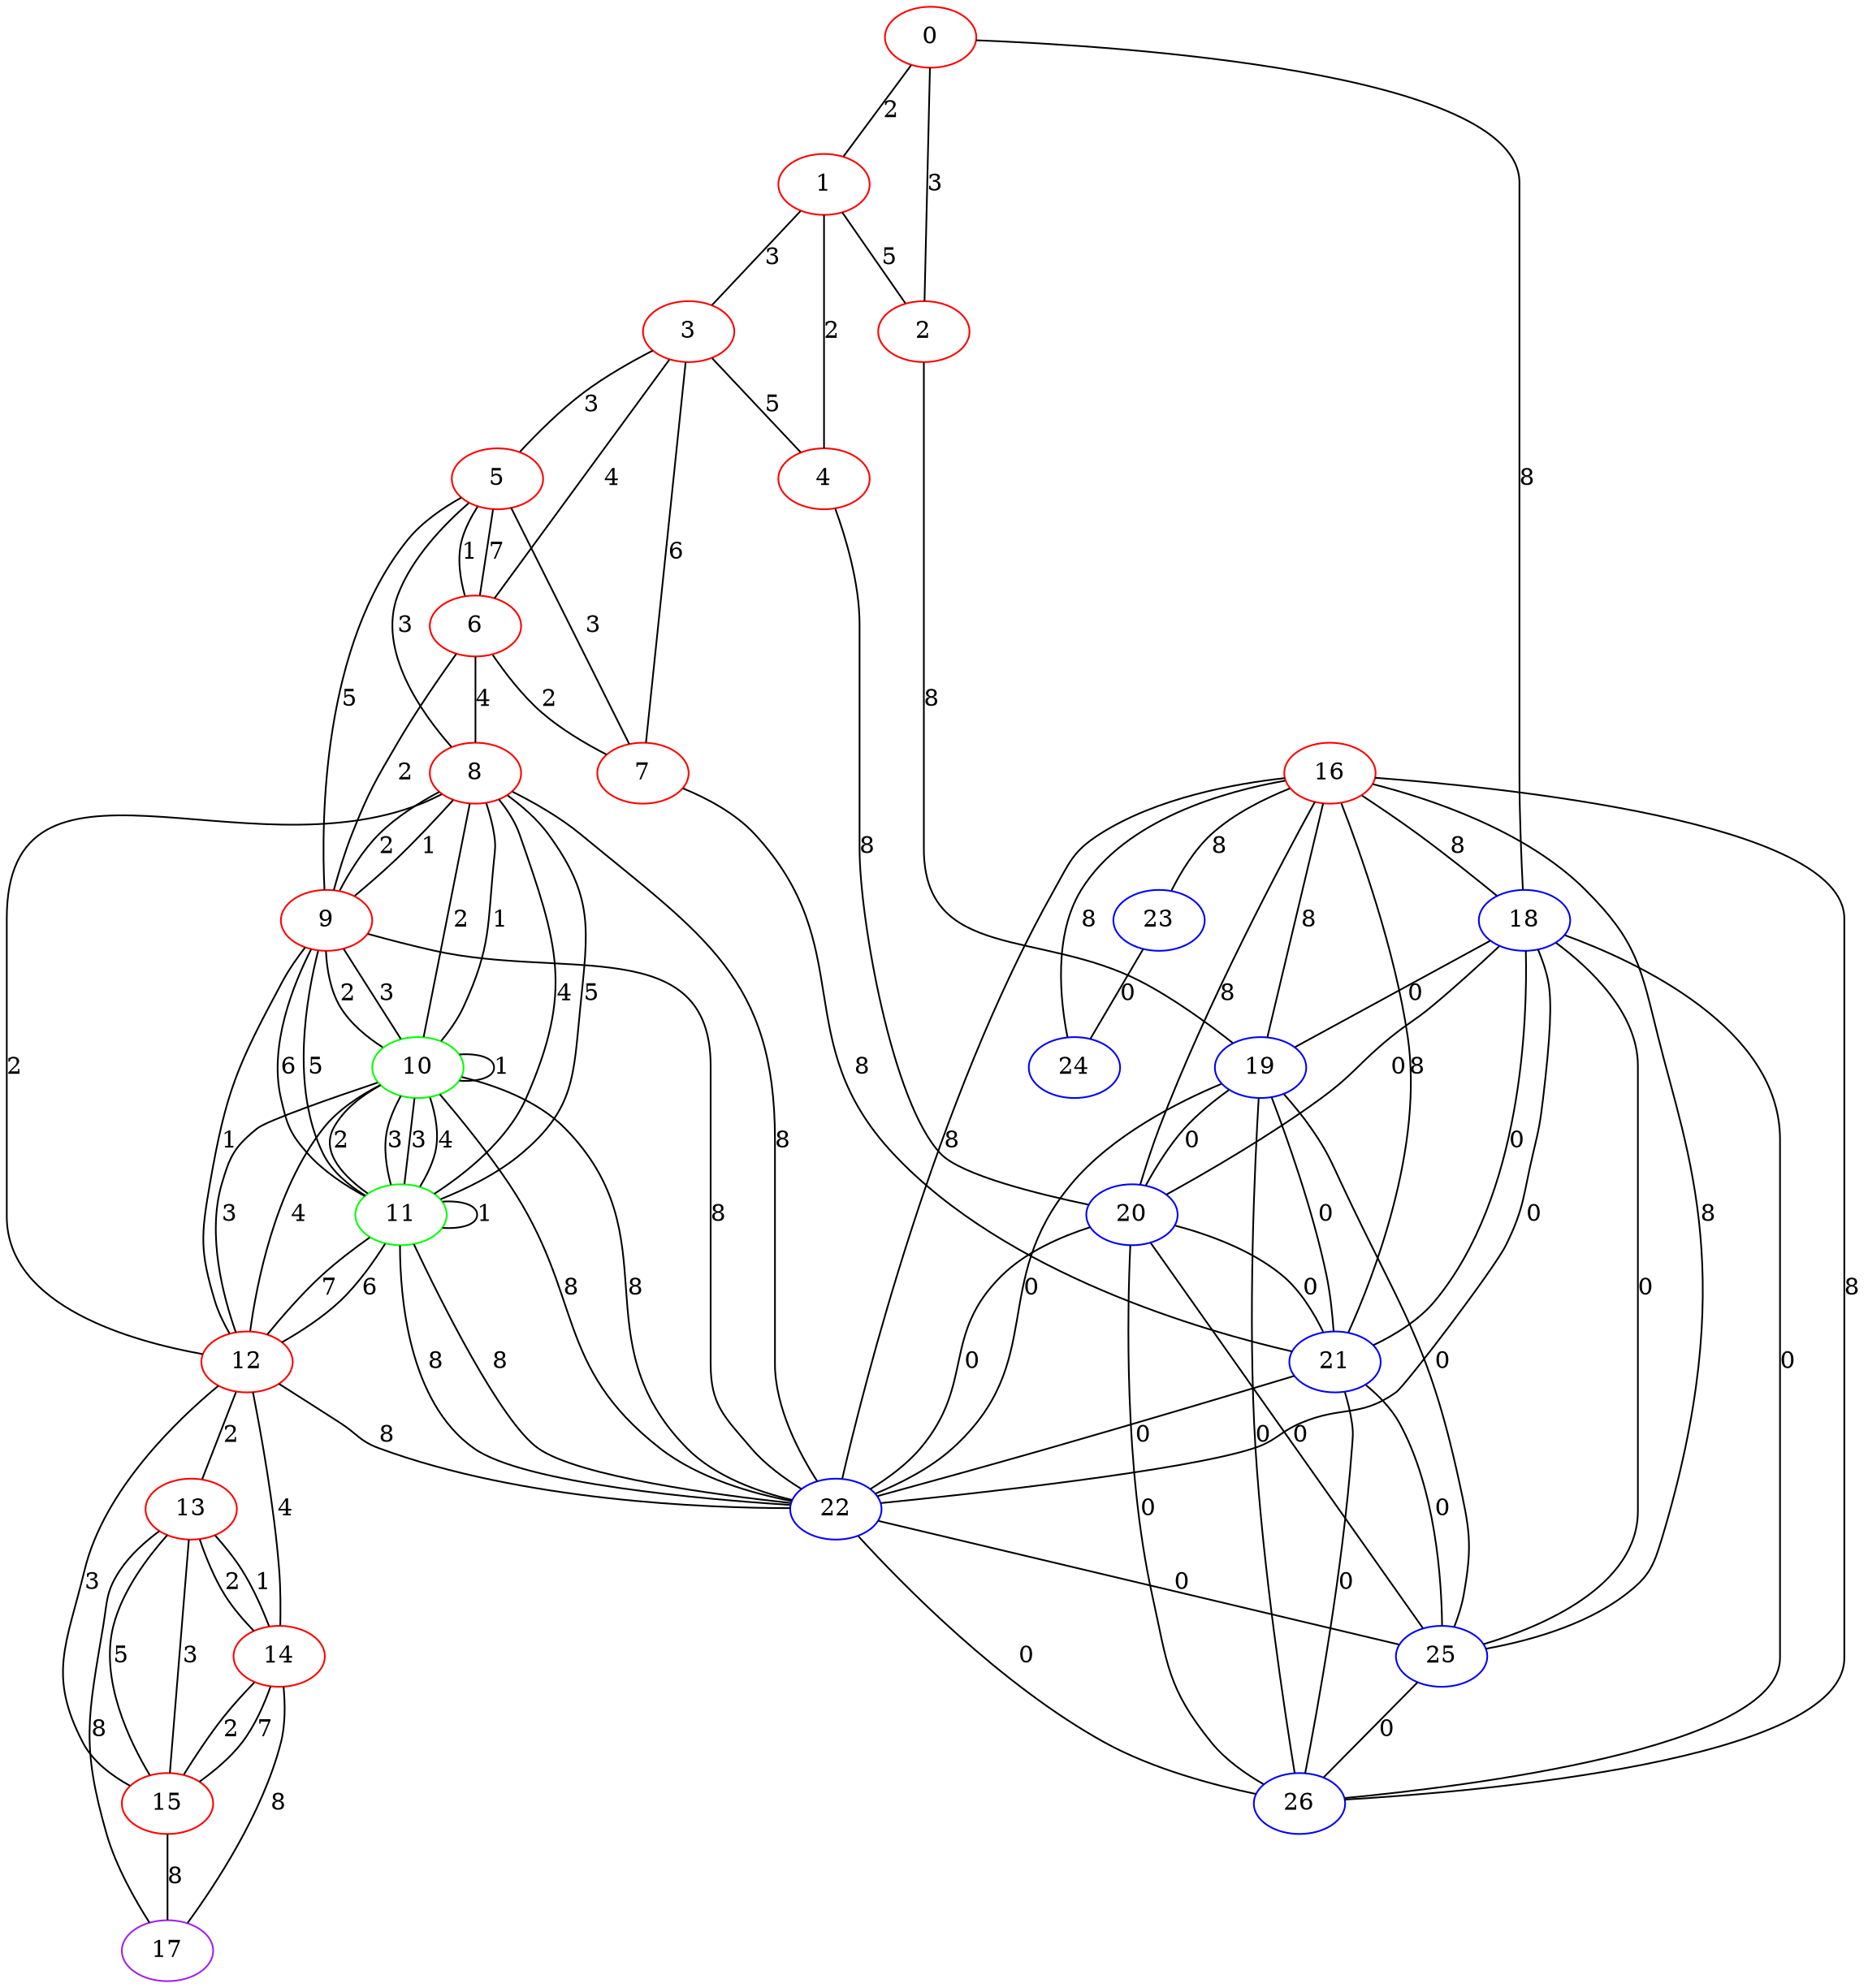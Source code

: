 graph "" {
0 [color=red, weight=1];
1 [color=red, weight=1];
2 [color=red, weight=1];
3 [color=red, weight=1];
4 [color=red, weight=1];
5 [color=red, weight=1];
6 [color=red, weight=1];
7 [color=red, weight=1];
8 [color=red, weight=1];
9 [color=red, weight=1];
10 [color=green, weight=2];
11 [color=green, weight=2];
12 [color=red, weight=1];
13 [color=red, weight=1];
14 [color=red, weight=1];
15 [color=red, weight=1];
16 [color=red, weight=1];
17 [color=purple, weight=4];
18 [color=blue, weight=3];
19 [color=blue, weight=3];
20 [color=blue, weight=3];
21 [color=blue, weight=3];
22 [color=blue, weight=3];
23 [color=blue, weight=3];
24 [color=blue, weight=3];
25 [color=blue, weight=3];
26 [color=blue, weight=3];
0 -- 1  [key=0, label=2];
0 -- 2  [key=0, label=3];
0 -- 18  [key=0, label=8];
1 -- 2  [key=0, label=5];
1 -- 3  [key=0, label=3];
1 -- 4  [key=0, label=2];
2 -- 19  [key=0, label=8];
3 -- 4  [key=0, label=5];
3 -- 5  [key=0, label=3];
3 -- 6  [key=0, label=4];
3 -- 7  [key=0, label=6];
4 -- 20  [key=0, label=8];
5 -- 8  [key=0, label=3];
5 -- 9  [key=0, label=5];
5 -- 6  [key=0, label=7];
5 -- 6  [key=1, label=1];
5 -- 7  [key=0, label=3];
6 -- 8  [key=0, label=4];
6 -- 9  [key=0, label=2];
6 -- 7  [key=0, label=2];
7 -- 21  [key=0, label=8];
8 -- 9  [key=0, label=2];
8 -- 9  [key=1, label=1];
8 -- 10  [key=0, label=1];
8 -- 10  [key=1, label=2];
8 -- 11  [key=0, label=4];
8 -- 11  [key=1, label=5];
8 -- 12  [key=0, label=2];
8 -- 22  [key=0, label=8];
9 -- 10  [key=0, label=2];
9 -- 10  [key=1, label=3];
9 -- 11  [key=0, label=5];
9 -- 11  [key=1, label=6];
9 -- 12  [key=0, label=1];
9 -- 22  [key=0, label=8];
10 -- 10  [key=0, label=1];
10 -- 11  [key=0, label=3];
10 -- 11  [key=1, label=4];
10 -- 11  [key=2, label=2];
10 -- 11  [key=3, label=3];
10 -- 12  [key=0, label=3];
10 -- 12  [key=1, label=4];
10 -- 22  [key=0, label=8];
10 -- 22  [key=1, label=8];
11 -- 11  [key=0, label=1];
11 -- 12  [key=0, label=6];
11 -- 12  [key=1, label=7];
11 -- 22  [key=0, label=8];
11 -- 22  [key=1, label=8];
12 -- 13  [key=0, label=2];
12 -- 14  [key=0, label=4];
12 -- 15  [key=0, label=3];
12 -- 22  [key=0, label=8];
13 -- 17  [key=0, label=8];
13 -- 14  [key=0, label=2];
13 -- 14  [key=1, label=1];
13 -- 15  [key=0, label=5];
13 -- 15  [key=1, label=3];
14 -- 17  [key=0, label=8];
14 -- 15  [key=0, label=7];
14 -- 15  [key=1, label=2];
15 -- 17  [key=0, label=8];
16 -- 18  [key=0, label=8];
16 -- 19  [key=0, label=8];
16 -- 20  [key=0, label=8];
16 -- 21  [key=0, label=8];
16 -- 22  [key=0, label=8];
16 -- 23  [key=0, label=8];
16 -- 24  [key=0, label=8];
16 -- 25  [key=0, label=8];
16 -- 26  [key=0, label=8];
18 -- 19  [key=0, label=0];
18 -- 20  [key=0, label=0];
18 -- 21  [key=0, label=0];
18 -- 22  [key=0, label=0];
18 -- 25  [key=0, label=0];
18 -- 26  [key=0, label=0];
19 -- 20  [key=0, label=0];
19 -- 21  [key=0, label=0];
19 -- 22  [key=0, label=0];
19 -- 25  [key=0, label=0];
19 -- 26  [key=0, label=0];
20 -- 21  [key=0, label=0];
20 -- 22  [key=0, label=0];
20 -- 25  [key=0, label=0];
20 -- 26  [key=0, label=0];
21 -- 22  [key=0, label=0];
21 -- 25  [key=0, label=0];
21 -- 26  [key=0, label=0];
22 -- 25  [key=0, label=0];
22 -- 26  [key=0, label=0];
23 -- 24  [key=0, label=0];
25 -- 26  [key=0, label=0];
}

